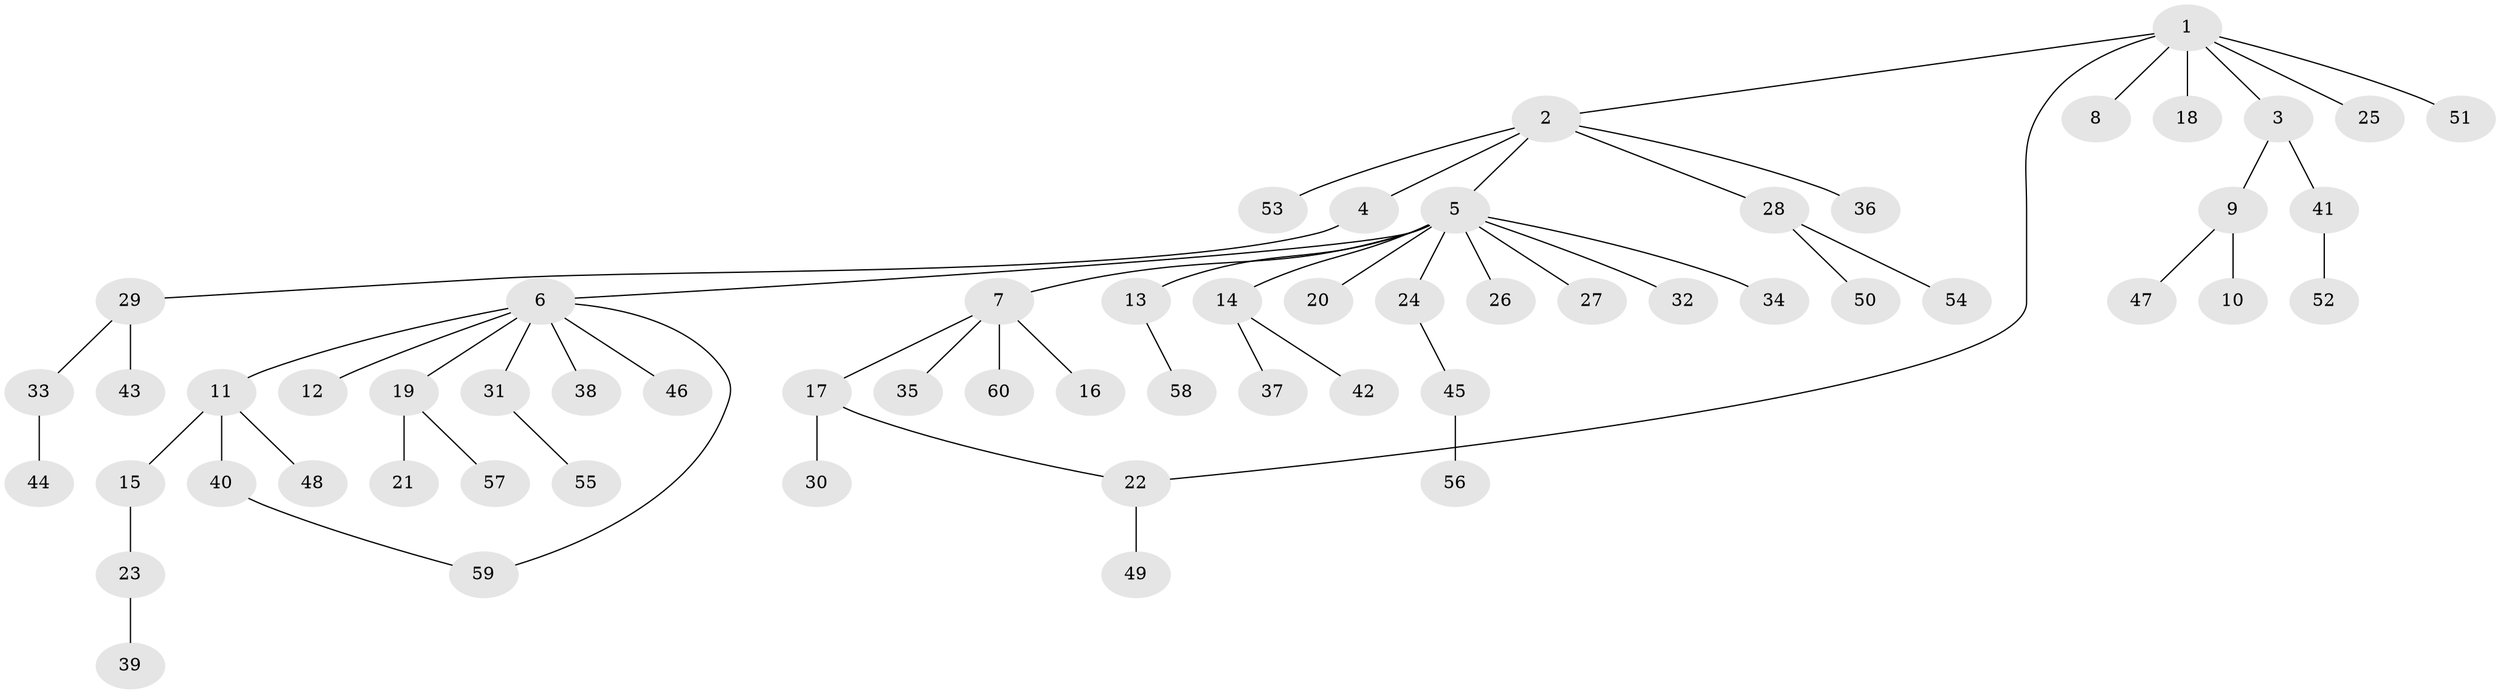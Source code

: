 // Generated by graph-tools (version 1.1) at 2025/49/03/09/25 03:49:51]
// undirected, 60 vertices, 61 edges
graph export_dot {
graph [start="1"]
  node [color=gray90,style=filled];
  1;
  2;
  3;
  4;
  5;
  6;
  7;
  8;
  9;
  10;
  11;
  12;
  13;
  14;
  15;
  16;
  17;
  18;
  19;
  20;
  21;
  22;
  23;
  24;
  25;
  26;
  27;
  28;
  29;
  30;
  31;
  32;
  33;
  34;
  35;
  36;
  37;
  38;
  39;
  40;
  41;
  42;
  43;
  44;
  45;
  46;
  47;
  48;
  49;
  50;
  51;
  52;
  53;
  54;
  55;
  56;
  57;
  58;
  59;
  60;
  1 -- 2;
  1 -- 3;
  1 -- 8;
  1 -- 18;
  1 -- 22;
  1 -- 25;
  1 -- 51;
  2 -- 4;
  2 -- 5;
  2 -- 28;
  2 -- 36;
  2 -- 53;
  3 -- 9;
  3 -- 41;
  4 -- 29;
  5 -- 6;
  5 -- 7;
  5 -- 13;
  5 -- 14;
  5 -- 20;
  5 -- 24;
  5 -- 26;
  5 -- 27;
  5 -- 32;
  5 -- 34;
  6 -- 11;
  6 -- 12;
  6 -- 19;
  6 -- 31;
  6 -- 38;
  6 -- 46;
  6 -- 59;
  7 -- 16;
  7 -- 17;
  7 -- 35;
  7 -- 60;
  9 -- 10;
  9 -- 47;
  11 -- 15;
  11 -- 40;
  11 -- 48;
  13 -- 58;
  14 -- 37;
  14 -- 42;
  15 -- 23;
  17 -- 22;
  17 -- 30;
  19 -- 21;
  19 -- 57;
  22 -- 49;
  23 -- 39;
  24 -- 45;
  28 -- 50;
  28 -- 54;
  29 -- 33;
  29 -- 43;
  31 -- 55;
  33 -- 44;
  40 -- 59;
  41 -- 52;
  45 -- 56;
}
